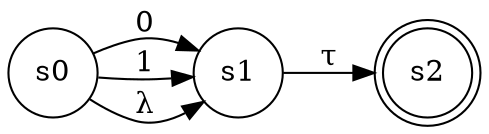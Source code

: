 digraph finite_state_machine {
	rankdir=LR;
	size="8,5"
	node [shape = doublecircle]; s2;
	node [shape = circle];
	s0 -> s1 [ label = "0" ];
	s0 -> s1 [ label = "1" ];
	s0 -> s1 [ label = "λ" ];
	s1 -> s2 [ label = "τ" ];
}
